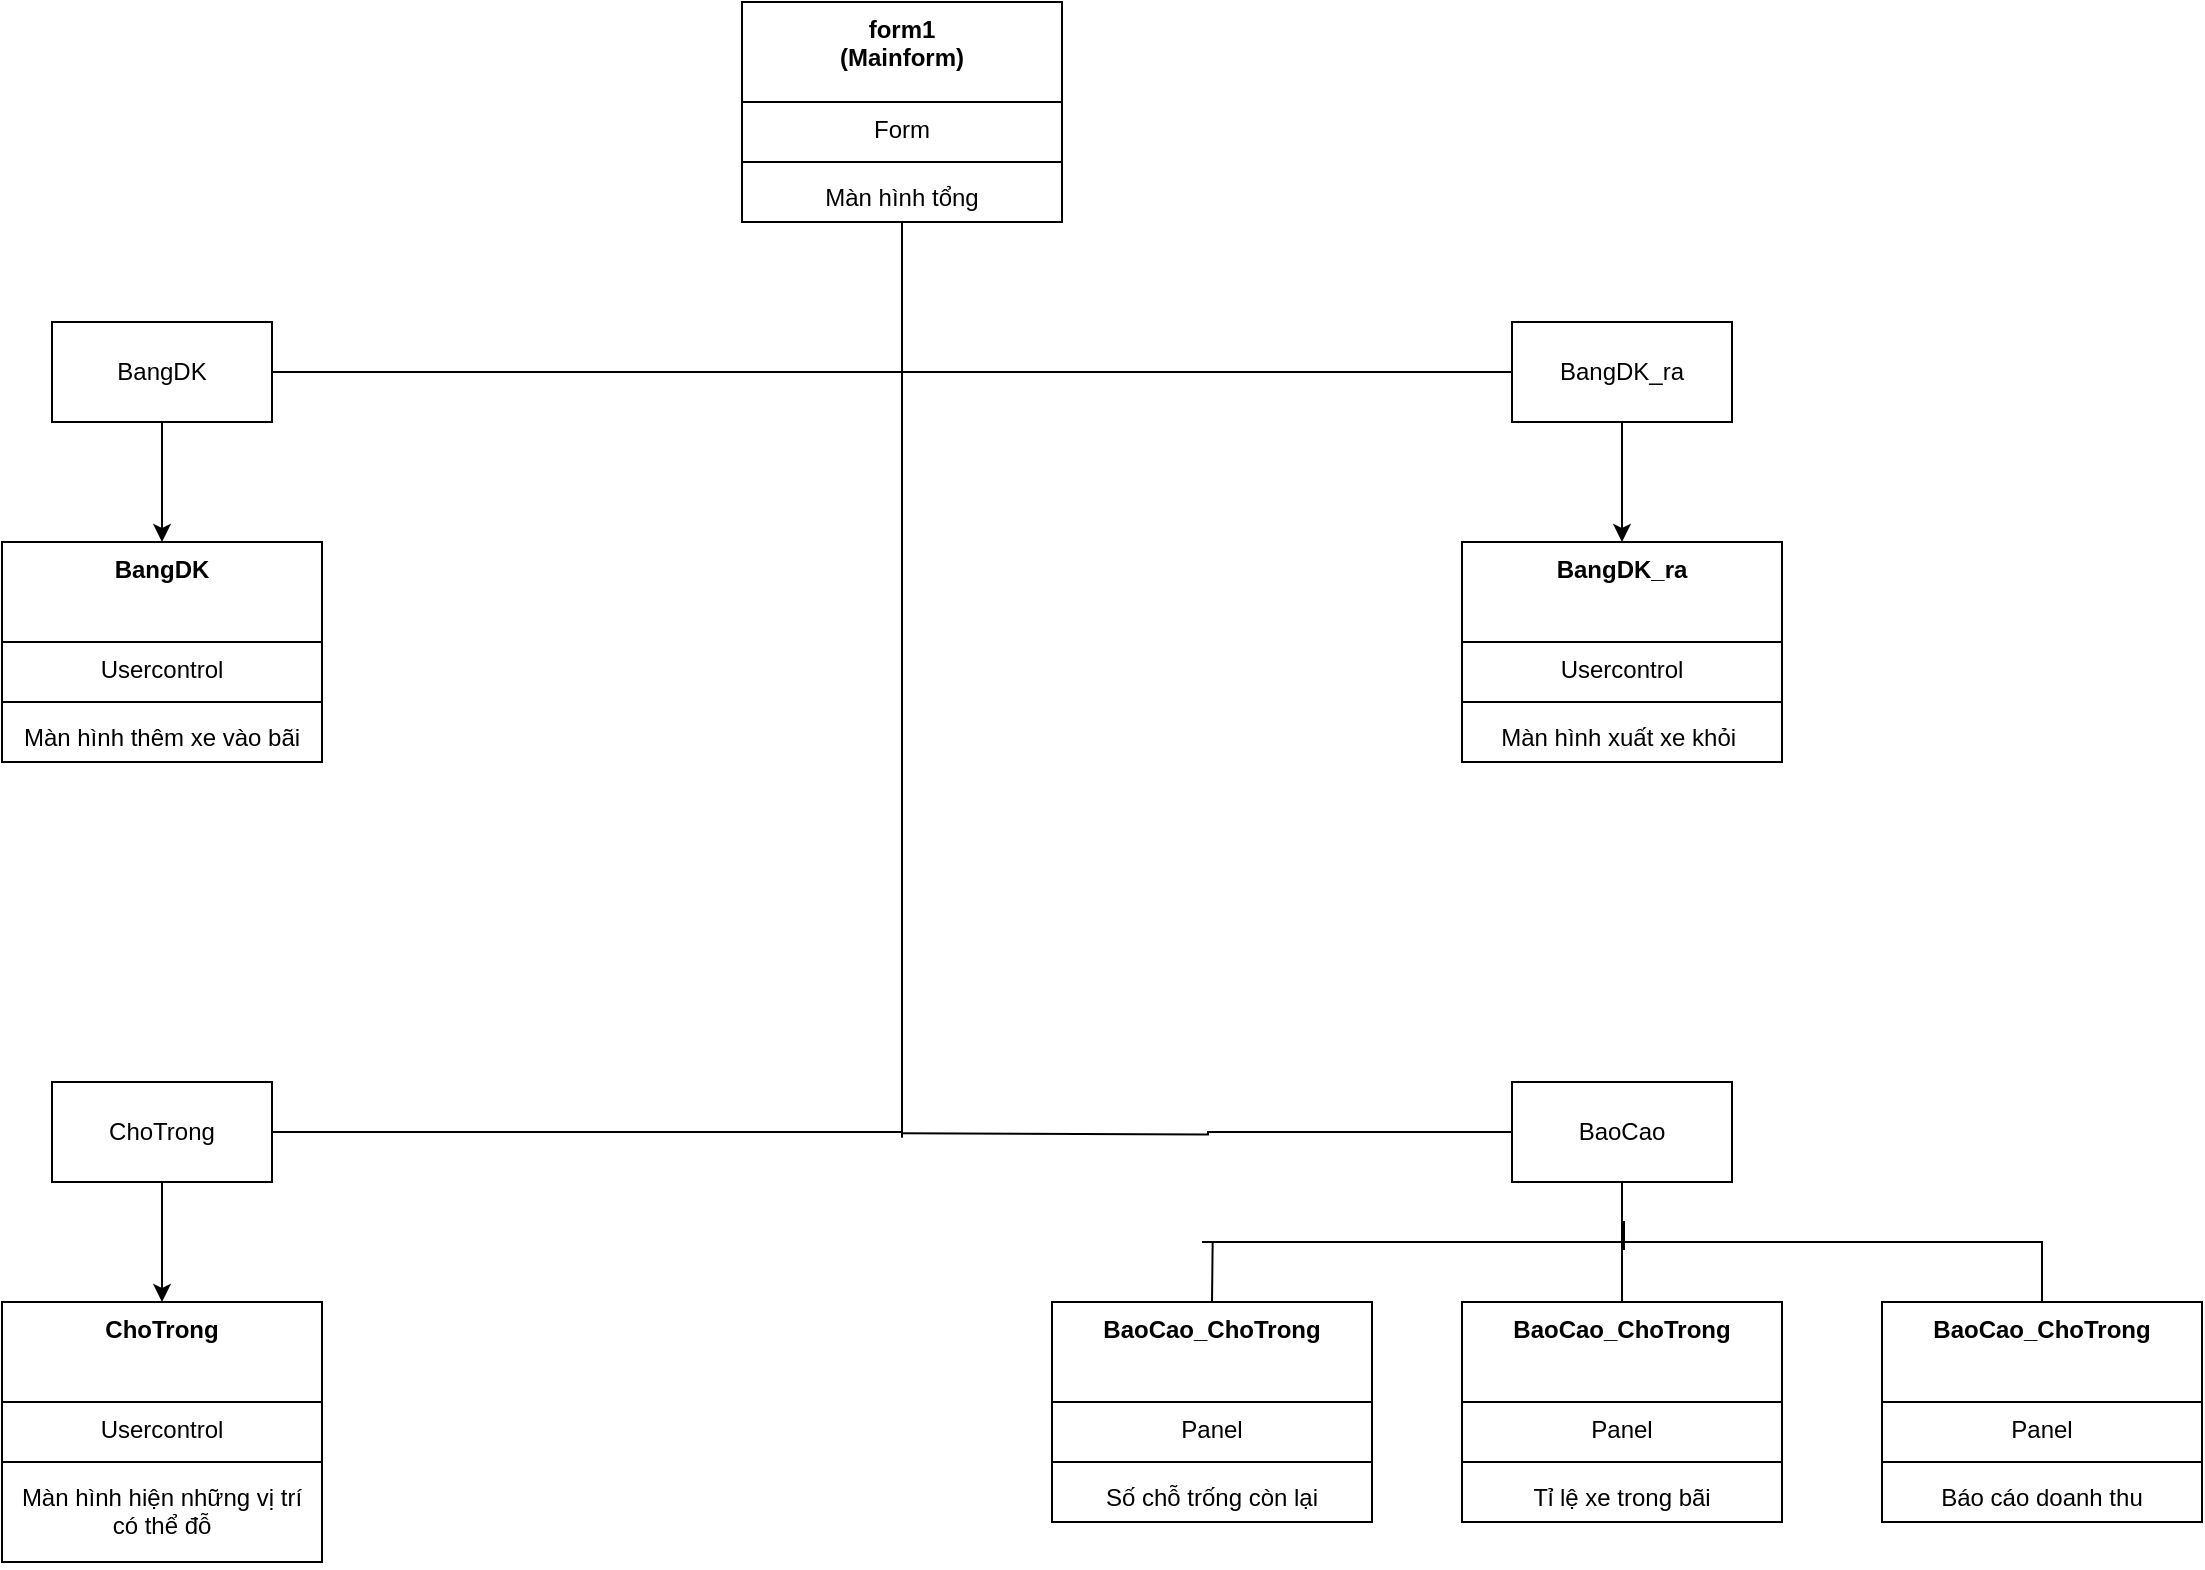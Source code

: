 <mxfile version="24.5.4" type="github">
  <diagram name="Page-1" id="CcsR3w7ONMl110LbzMxZ">
    <mxGraphModel dx="2842" dy="1138" grid="1" gridSize="10" guides="1" tooltips="1" connect="1" arrows="1" fold="1" page="1" pageScale="1" pageWidth="850" pageHeight="1100" math="0" shadow="0">
      <root>
        <mxCell id="0" />
        <mxCell id="1" parent="0" />
        <mxCell id="aO46fIPHfqWmodkDpbt0-44" style="edgeStyle=orthogonalEdgeStyle;rounded=0;orthogonalLoop=1;jettySize=auto;html=1;endArrow=none;endFill=0;" edge="1" parent="1" source="aO46fIPHfqWmodkDpbt0-1">
          <mxGeometry relative="1" as="geometry">
            <mxPoint x="400" y="637.867" as="targetPoint" />
          </mxGeometry>
        </mxCell>
        <mxCell id="aO46fIPHfqWmodkDpbt0-1" value="form1&lt;div&gt;(Mainform)&lt;/div&gt;" style="swimlane;fontStyle=1;align=center;verticalAlign=top;childLayout=stackLayout;horizontal=1;startSize=50;horizontalStack=0;resizeParent=1;resizeParentMax=0;resizeLast=0;collapsible=1;marginBottom=0;whiteSpace=wrap;html=1;" vertex="1" parent="1">
          <mxGeometry x="320" y="70" width="160" height="110" as="geometry" />
        </mxCell>
        <mxCell id="aO46fIPHfqWmodkDpbt0-2" value="Form" style="text;strokeColor=none;fillColor=none;align=center;verticalAlign=top;spacingLeft=4;spacingRight=4;overflow=hidden;rotatable=0;points=[[0,0.5],[1,0.5]];portConstraint=eastwest;whiteSpace=wrap;html=1;" vertex="1" parent="aO46fIPHfqWmodkDpbt0-1">
          <mxGeometry y="50" width="160" height="26" as="geometry" />
        </mxCell>
        <mxCell id="aO46fIPHfqWmodkDpbt0-3" value="" style="line;strokeWidth=1;fillColor=none;align=left;verticalAlign=middle;spacingTop=-1;spacingLeft=3;spacingRight=3;rotatable=0;labelPosition=right;points=[];portConstraint=eastwest;strokeColor=inherit;" vertex="1" parent="aO46fIPHfqWmodkDpbt0-1">
          <mxGeometry y="76" width="160" height="8" as="geometry" />
        </mxCell>
        <mxCell id="aO46fIPHfqWmodkDpbt0-4" value="Màn hình tổng" style="text;strokeColor=none;fillColor=none;align=center;verticalAlign=top;spacingLeft=4;spacingRight=4;overflow=hidden;rotatable=0;points=[[0,0.5],[1,0.5]];portConstraint=eastwest;whiteSpace=wrap;html=1;" vertex="1" parent="aO46fIPHfqWmodkDpbt0-1">
          <mxGeometry y="84" width="160" height="26" as="geometry" />
        </mxCell>
        <mxCell id="aO46fIPHfqWmodkDpbt0-5" value="BangDK" style="swimlane;fontStyle=1;align=center;verticalAlign=top;childLayout=stackLayout;horizontal=1;startSize=50;horizontalStack=0;resizeParent=1;resizeParentMax=0;resizeLast=0;collapsible=1;marginBottom=0;whiteSpace=wrap;html=1;" vertex="1" parent="1">
          <mxGeometry x="-50" y="340" width="160" height="110" as="geometry" />
        </mxCell>
        <mxCell id="aO46fIPHfqWmodkDpbt0-6" value="Usercontrol" style="text;strokeColor=none;fillColor=none;align=center;verticalAlign=top;spacingLeft=4;spacingRight=4;overflow=hidden;rotatable=0;points=[[0,0.5],[1,0.5]];portConstraint=eastwest;whiteSpace=wrap;html=1;" vertex="1" parent="aO46fIPHfqWmodkDpbt0-5">
          <mxGeometry y="50" width="160" height="26" as="geometry" />
        </mxCell>
        <mxCell id="aO46fIPHfqWmodkDpbt0-7" value="" style="line;strokeWidth=1;fillColor=none;align=left;verticalAlign=middle;spacingTop=-1;spacingLeft=3;spacingRight=3;rotatable=0;labelPosition=right;points=[];portConstraint=eastwest;strokeColor=inherit;" vertex="1" parent="aO46fIPHfqWmodkDpbt0-5">
          <mxGeometry y="76" width="160" height="8" as="geometry" />
        </mxCell>
        <mxCell id="aO46fIPHfqWmodkDpbt0-8" value="Màn hình thêm xe vào bãi" style="text;strokeColor=none;fillColor=none;align=center;verticalAlign=top;spacingLeft=4;spacingRight=4;overflow=hidden;rotatable=0;points=[[0,0.5],[1,0.5]];portConstraint=eastwest;whiteSpace=wrap;html=1;" vertex="1" parent="aO46fIPHfqWmodkDpbt0-5">
          <mxGeometry y="84" width="160" height="26" as="geometry" />
        </mxCell>
        <mxCell id="aO46fIPHfqWmodkDpbt0-41" style="edgeStyle=orthogonalEdgeStyle;rounded=0;orthogonalLoop=1;jettySize=auto;html=1;exitX=1;exitY=0.5;exitDx=0;exitDy=0;entryX=0;entryY=0.5;entryDx=0;entryDy=0;endArrow=none;endFill=0;" edge="1" parent="1" source="aO46fIPHfqWmodkDpbt0-9" target="aO46fIPHfqWmodkDpbt0-10">
          <mxGeometry relative="1" as="geometry" />
        </mxCell>
        <mxCell id="aO46fIPHfqWmodkDpbt0-43" style="edgeStyle=orthogonalEdgeStyle;rounded=0;orthogonalLoop=1;jettySize=auto;html=1;exitX=0.5;exitY=1;exitDx=0;exitDy=0;entryX=0.5;entryY=0;entryDx=0;entryDy=0;" edge="1" parent="1" source="aO46fIPHfqWmodkDpbt0-9" target="aO46fIPHfqWmodkDpbt0-5">
          <mxGeometry relative="1" as="geometry" />
        </mxCell>
        <mxCell id="aO46fIPHfqWmodkDpbt0-9" value="BangDK" style="html=1;whiteSpace=wrap;" vertex="1" parent="1">
          <mxGeometry x="-25" y="230" width="110" height="50" as="geometry" />
        </mxCell>
        <mxCell id="aO46fIPHfqWmodkDpbt0-58" style="edgeStyle=orthogonalEdgeStyle;rounded=0;orthogonalLoop=1;jettySize=auto;html=1;exitX=0.5;exitY=1;exitDx=0;exitDy=0;entryX=0.5;entryY=0;entryDx=0;entryDy=0;" edge="1" parent="1" source="aO46fIPHfqWmodkDpbt0-10" target="aO46fIPHfqWmodkDpbt0-12">
          <mxGeometry relative="1" as="geometry" />
        </mxCell>
        <mxCell id="aO46fIPHfqWmodkDpbt0-10" value="BangDK_ra" style="html=1;whiteSpace=wrap;" vertex="1" parent="1">
          <mxGeometry x="705" y="230" width="110" height="50" as="geometry" />
        </mxCell>
        <mxCell id="aO46fIPHfqWmodkDpbt0-12" value="BangDK_ra" style="swimlane;fontStyle=1;align=center;verticalAlign=top;childLayout=stackLayout;horizontal=1;startSize=50;horizontalStack=0;resizeParent=1;resizeParentMax=0;resizeLast=0;collapsible=1;marginBottom=0;whiteSpace=wrap;html=1;" vertex="1" parent="1">
          <mxGeometry x="680" y="340" width="160" height="110" as="geometry" />
        </mxCell>
        <mxCell id="aO46fIPHfqWmodkDpbt0-13" value="Usercontrol" style="text;strokeColor=none;fillColor=none;align=center;verticalAlign=top;spacingLeft=4;spacingRight=4;overflow=hidden;rotatable=0;points=[[0,0.5],[1,0.5]];portConstraint=eastwest;whiteSpace=wrap;html=1;" vertex="1" parent="aO46fIPHfqWmodkDpbt0-12">
          <mxGeometry y="50" width="160" height="26" as="geometry" />
        </mxCell>
        <mxCell id="aO46fIPHfqWmodkDpbt0-14" value="" style="line;strokeWidth=1;fillColor=none;align=left;verticalAlign=middle;spacingTop=-1;spacingLeft=3;spacingRight=3;rotatable=0;labelPosition=right;points=[];portConstraint=eastwest;strokeColor=inherit;" vertex="1" parent="aO46fIPHfqWmodkDpbt0-12">
          <mxGeometry y="76" width="160" height="8" as="geometry" />
        </mxCell>
        <mxCell id="aO46fIPHfqWmodkDpbt0-15" value="Màn hình xuất xe khỏi&amp;nbsp;" style="text;strokeColor=none;fillColor=none;align=center;verticalAlign=top;spacingLeft=4;spacingRight=4;overflow=hidden;rotatable=0;points=[[0,0.5],[1,0.5]];portConstraint=eastwest;whiteSpace=wrap;html=1;" vertex="1" parent="aO46fIPHfqWmodkDpbt0-12">
          <mxGeometry y="84" width="160" height="26" as="geometry" />
        </mxCell>
        <mxCell id="aO46fIPHfqWmodkDpbt0-46" style="edgeStyle=orthogonalEdgeStyle;rounded=0;orthogonalLoop=1;jettySize=auto;html=1;endArrow=none;endFill=0;" edge="1" parent="1" source="aO46fIPHfqWmodkDpbt0-16">
          <mxGeometry relative="1" as="geometry">
            <mxPoint x="400" y="635" as="targetPoint" />
          </mxGeometry>
        </mxCell>
        <mxCell id="aO46fIPHfqWmodkDpbt0-47" style="edgeStyle=orthogonalEdgeStyle;rounded=0;orthogonalLoop=1;jettySize=auto;html=1;entryX=0.5;entryY=0;entryDx=0;entryDy=0;" edge="1" parent="1" source="aO46fIPHfqWmodkDpbt0-16" target="aO46fIPHfqWmodkDpbt0-18">
          <mxGeometry relative="1" as="geometry" />
        </mxCell>
        <mxCell id="aO46fIPHfqWmodkDpbt0-16" value="ChoTrong" style="html=1;whiteSpace=wrap;" vertex="1" parent="1">
          <mxGeometry x="-25" y="610" width="110" height="50" as="geometry" />
        </mxCell>
        <mxCell id="aO46fIPHfqWmodkDpbt0-45" style="edgeStyle=orthogonalEdgeStyle;rounded=0;orthogonalLoop=1;jettySize=auto;html=1;exitX=0;exitY=0.5;exitDx=0;exitDy=0;endArrow=none;endFill=0;" edge="1" parent="1" source="aO46fIPHfqWmodkDpbt0-17">
          <mxGeometry relative="1" as="geometry">
            <mxPoint x="400" y="635.667" as="targetPoint" />
          </mxGeometry>
        </mxCell>
        <mxCell id="aO46fIPHfqWmodkDpbt0-50" style="edgeStyle=orthogonalEdgeStyle;rounded=0;orthogonalLoop=1;jettySize=auto;html=1;endArrow=none;endFill=0;" edge="1" parent="1" source="aO46fIPHfqWmodkDpbt0-17">
          <mxGeometry relative="1" as="geometry">
            <mxPoint x="760" y="690" as="targetPoint" />
          </mxGeometry>
        </mxCell>
        <mxCell id="aO46fIPHfqWmodkDpbt0-17" value="BaoCao" style="html=1;whiteSpace=wrap;" vertex="1" parent="1">
          <mxGeometry x="705" y="610" width="110" height="50" as="geometry" />
        </mxCell>
        <mxCell id="aO46fIPHfqWmodkDpbt0-18" value="ChoTrong" style="swimlane;fontStyle=1;align=center;verticalAlign=top;childLayout=stackLayout;horizontal=1;startSize=50;horizontalStack=0;resizeParent=1;resizeParentMax=0;resizeLast=0;collapsible=1;marginBottom=0;whiteSpace=wrap;html=1;" vertex="1" parent="1">
          <mxGeometry x="-50" y="720" width="160" height="130" as="geometry" />
        </mxCell>
        <mxCell id="aO46fIPHfqWmodkDpbt0-19" value="Usercontrol" style="text;strokeColor=none;fillColor=none;align=center;verticalAlign=top;spacingLeft=4;spacingRight=4;overflow=hidden;rotatable=0;points=[[0,0.5],[1,0.5]];portConstraint=eastwest;whiteSpace=wrap;html=1;" vertex="1" parent="aO46fIPHfqWmodkDpbt0-18">
          <mxGeometry y="50" width="160" height="26" as="geometry" />
        </mxCell>
        <mxCell id="aO46fIPHfqWmodkDpbt0-20" value="" style="line;strokeWidth=1;fillColor=none;align=left;verticalAlign=middle;spacingTop=-1;spacingLeft=3;spacingRight=3;rotatable=0;labelPosition=right;points=[];portConstraint=eastwest;strokeColor=inherit;" vertex="1" parent="aO46fIPHfqWmodkDpbt0-18">
          <mxGeometry y="76" width="160" height="8" as="geometry" />
        </mxCell>
        <mxCell id="aO46fIPHfqWmodkDpbt0-21" value="Màn hình hiện những vị trí có thể đỗ" style="text;strokeColor=none;fillColor=none;align=center;verticalAlign=top;spacingLeft=4;spacingRight=4;overflow=hidden;rotatable=0;points=[[0,0.5],[1,0.5]];portConstraint=eastwest;whiteSpace=wrap;html=1;" vertex="1" parent="aO46fIPHfqWmodkDpbt0-18">
          <mxGeometry y="84" width="160" height="46" as="geometry" />
        </mxCell>
        <mxCell id="aO46fIPHfqWmodkDpbt0-52" style="edgeStyle=orthogonalEdgeStyle;rounded=0;orthogonalLoop=1;jettySize=auto;html=1;exitX=0.5;exitY=0;exitDx=0;exitDy=0;endArrow=none;endFill=0;" edge="1" parent="1" source="aO46fIPHfqWmodkDpbt0-26">
          <mxGeometry relative="1" as="geometry">
            <mxPoint x="555.333" y="690" as="targetPoint" />
          </mxGeometry>
        </mxCell>
        <mxCell id="aO46fIPHfqWmodkDpbt0-26" value="BaoCao_ChoTrong" style="swimlane;fontStyle=1;align=center;verticalAlign=top;childLayout=stackLayout;horizontal=1;startSize=50;horizontalStack=0;resizeParent=1;resizeParentMax=0;resizeLast=0;collapsible=1;marginBottom=0;whiteSpace=wrap;html=1;" vertex="1" parent="1">
          <mxGeometry x="475" y="720" width="160" height="110" as="geometry" />
        </mxCell>
        <mxCell id="aO46fIPHfqWmodkDpbt0-27" value="Panel" style="text;strokeColor=none;fillColor=none;align=center;verticalAlign=top;spacingLeft=4;spacingRight=4;overflow=hidden;rotatable=0;points=[[0,0.5],[1,0.5]];portConstraint=eastwest;whiteSpace=wrap;html=1;" vertex="1" parent="aO46fIPHfqWmodkDpbt0-26">
          <mxGeometry y="50" width="160" height="26" as="geometry" />
        </mxCell>
        <mxCell id="aO46fIPHfqWmodkDpbt0-28" value="" style="line;strokeWidth=1;fillColor=none;align=left;verticalAlign=middle;spacingTop=-1;spacingLeft=3;spacingRight=3;rotatable=0;labelPosition=right;points=[];portConstraint=eastwest;strokeColor=inherit;" vertex="1" parent="aO46fIPHfqWmodkDpbt0-26">
          <mxGeometry y="76" width="160" height="8" as="geometry" />
        </mxCell>
        <mxCell id="aO46fIPHfqWmodkDpbt0-29" value="Số chỗ trống còn lại" style="text;strokeColor=none;fillColor=none;align=center;verticalAlign=top;spacingLeft=4;spacingRight=4;overflow=hidden;rotatable=0;points=[[0,0.5],[1,0.5]];portConstraint=eastwest;whiteSpace=wrap;html=1;" vertex="1" parent="aO46fIPHfqWmodkDpbt0-26">
          <mxGeometry y="84" width="160" height="26" as="geometry" />
        </mxCell>
        <mxCell id="aO46fIPHfqWmodkDpbt0-30" value="BaoCao_ChoTrong" style="swimlane;fontStyle=1;align=center;verticalAlign=top;childLayout=stackLayout;horizontal=1;startSize=50;horizontalStack=0;resizeParent=1;resizeParentMax=0;resizeLast=0;collapsible=1;marginBottom=0;whiteSpace=wrap;html=1;" vertex="1" parent="1">
          <mxGeometry x="680" y="720" width="160" height="110" as="geometry" />
        </mxCell>
        <mxCell id="aO46fIPHfqWmodkDpbt0-31" value="Panel" style="text;strokeColor=none;fillColor=none;align=center;verticalAlign=top;spacingLeft=4;spacingRight=4;overflow=hidden;rotatable=0;points=[[0,0.5],[1,0.5]];portConstraint=eastwest;whiteSpace=wrap;html=1;" vertex="1" parent="aO46fIPHfqWmodkDpbt0-30">
          <mxGeometry y="50" width="160" height="26" as="geometry" />
        </mxCell>
        <mxCell id="aO46fIPHfqWmodkDpbt0-32" value="" style="line;strokeWidth=1;fillColor=none;align=left;verticalAlign=middle;spacingTop=-1;spacingLeft=3;spacingRight=3;rotatable=0;labelPosition=right;points=[];portConstraint=eastwest;strokeColor=inherit;" vertex="1" parent="aO46fIPHfqWmodkDpbt0-30">
          <mxGeometry y="76" width="160" height="8" as="geometry" />
        </mxCell>
        <mxCell id="aO46fIPHfqWmodkDpbt0-33" value="Tỉ lệ xe trong bãi" style="text;strokeColor=none;fillColor=none;align=center;verticalAlign=top;spacingLeft=4;spacingRight=4;overflow=hidden;rotatable=0;points=[[0,0.5],[1,0.5]];portConstraint=eastwest;whiteSpace=wrap;html=1;" vertex="1" parent="aO46fIPHfqWmodkDpbt0-30">
          <mxGeometry y="84" width="160" height="26" as="geometry" />
        </mxCell>
        <mxCell id="aO46fIPHfqWmodkDpbt0-57" style="edgeStyle=orthogonalEdgeStyle;rounded=0;orthogonalLoop=1;jettySize=auto;html=1;exitX=0.5;exitY=0;exitDx=0;exitDy=0;endArrow=none;endFill=0;" edge="1" parent="1" source="aO46fIPHfqWmodkDpbt0-34" target="aO46fIPHfqWmodkDpbt0-51">
          <mxGeometry relative="1" as="geometry" />
        </mxCell>
        <mxCell id="aO46fIPHfqWmodkDpbt0-34" value="BaoCao_ChoTrong" style="swimlane;fontStyle=1;align=center;verticalAlign=top;childLayout=stackLayout;horizontal=1;startSize=50;horizontalStack=0;resizeParent=1;resizeParentMax=0;resizeLast=0;collapsible=1;marginBottom=0;whiteSpace=wrap;html=1;" vertex="1" parent="1">
          <mxGeometry x="890" y="720" width="160" height="110" as="geometry" />
        </mxCell>
        <mxCell id="aO46fIPHfqWmodkDpbt0-35" value="Panel" style="text;strokeColor=none;fillColor=none;align=center;verticalAlign=top;spacingLeft=4;spacingRight=4;overflow=hidden;rotatable=0;points=[[0,0.5],[1,0.5]];portConstraint=eastwest;whiteSpace=wrap;html=1;" vertex="1" parent="aO46fIPHfqWmodkDpbt0-34">
          <mxGeometry y="50" width="160" height="26" as="geometry" />
        </mxCell>
        <mxCell id="aO46fIPHfqWmodkDpbt0-36" value="" style="line;strokeWidth=1;fillColor=none;align=left;verticalAlign=middle;spacingTop=-1;spacingLeft=3;spacingRight=3;rotatable=0;labelPosition=right;points=[];portConstraint=eastwest;strokeColor=inherit;" vertex="1" parent="aO46fIPHfqWmodkDpbt0-34">
          <mxGeometry y="76" width="160" height="8" as="geometry" />
        </mxCell>
        <mxCell id="aO46fIPHfqWmodkDpbt0-37" value="Báo cáo doanh thu" style="text;strokeColor=none;fillColor=none;align=center;verticalAlign=top;spacingLeft=4;spacingRight=4;overflow=hidden;rotatable=0;points=[[0,0.5],[1,0.5]];portConstraint=eastwest;whiteSpace=wrap;html=1;" vertex="1" parent="aO46fIPHfqWmodkDpbt0-34">
          <mxGeometry y="84" width="160" height="26" as="geometry" />
        </mxCell>
        <mxCell id="aO46fIPHfqWmodkDpbt0-51" value="" style="line;strokeWidth=1;fillColor=none;align=left;verticalAlign=middle;spacingTop=-1;spacingLeft=3;spacingRight=3;rotatable=0;labelPosition=right;points=[];portConstraint=eastwest;strokeColor=inherit;" vertex="1" parent="1">
          <mxGeometry x="550" y="680" width="400" height="20" as="geometry" />
        </mxCell>
        <mxCell id="aO46fIPHfqWmodkDpbt0-53" style="edgeStyle=orthogonalEdgeStyle;rounded=0;orthogonalLoop=1;jettySize=auto;html=1;exitX=0.5;exitY=0;exitDx=0;exitDy=0;endArrow=none;endFill=0;" edge="1" parent="1" source="aO46fIPHfqWmodkDpbt0-30">
          <mxGeometry relative="1" as="geometry">
            <mxPoint x="761" y="694" as="targetPoint" />
            <Array as="points">
              <mxPoint x="761" y="680" />
            </Array>
          </mxGeometry>
        </mxCell>
      </root>
    </mxGraphModel>
  </diagram>
</mxfile>
